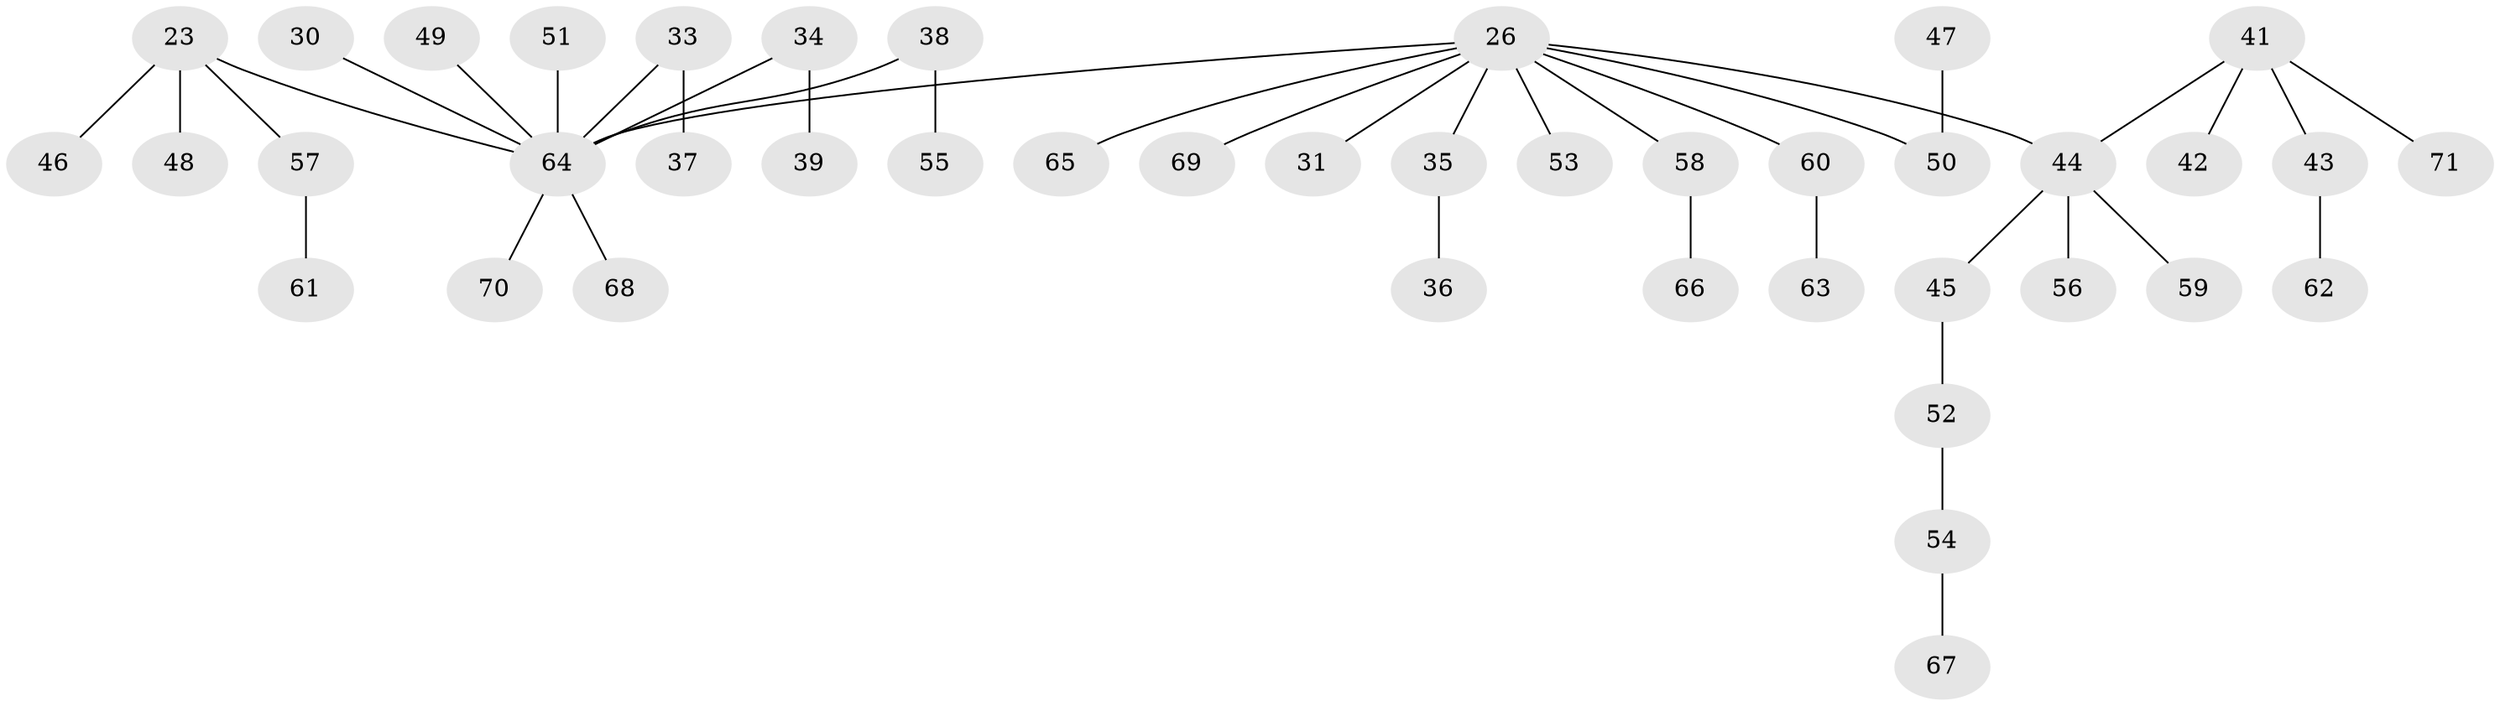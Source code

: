 // original degree distribution, {5: 0.04225352112676056, 3: 0.19718309859154928, 4: 0.04225352112676056, 2: 0.28169014084507044, 1: 0.43661971830985913}
// Generated by graph-tools (version 1.1) at 2025/55/03/04/25 21:55:48]
// undirected, 42 vertices, 41 edges
graph export_dot {
graph [start="1"]
  node [color=gray90,style=filled];
  23;
  26 [super="+11+22+13+21"];
  30;
  31;
  33;
  34;
  35 [super="+29"];
  36;
  37;
  38;
  39;
  41;
  42;
  43;
  44 [super="+16"];
  45;
  46;
  47;
  48;
  49;
  50 [super="+27"];
  51;
  52;
  53;
  54;
  55;
  56;
  57;
  58 [super="+18"];
  59;
  60;
  61;
  62;
  63;
  64 [super="+32+15+40+17"];
  65;
  66;
  67;
  68;
  69;
  70;
  71;
  23 -- 46;
  23 -- 48;
  23 -- 57;
  23 -- 64;
  26 -- 69;
  26 -- 65;
  26 -- 53;
  26 -- 58;
  26 -- 31;
  26 -- 50;
  26 -- 64;
  26 -- 44;
  26 -- 60;
  26 -- 35;
  30 -- 64;
  33 -- 37;
  33 -- 64;
  34 -- 39;
  34 -- 64;
  35 -- 36;
  38 -- 55;
  38 -- 64;
  41 -- 42;
  41 -- 43;
  41 -- 71;
  41 -- 44;
  43 -- 62;
  44 -- 45;
  44 -- 56;
  44 -- 59;
  45 -- 52;
  47 -- 50;
  49 -- 64;
  51 -- 64;
  52 -- 54;
  54 -- 67;
  57 -- 61;
  58 -- 66;
  60 -- 63;
  64 -- 68;
  64 -- 70;
}
